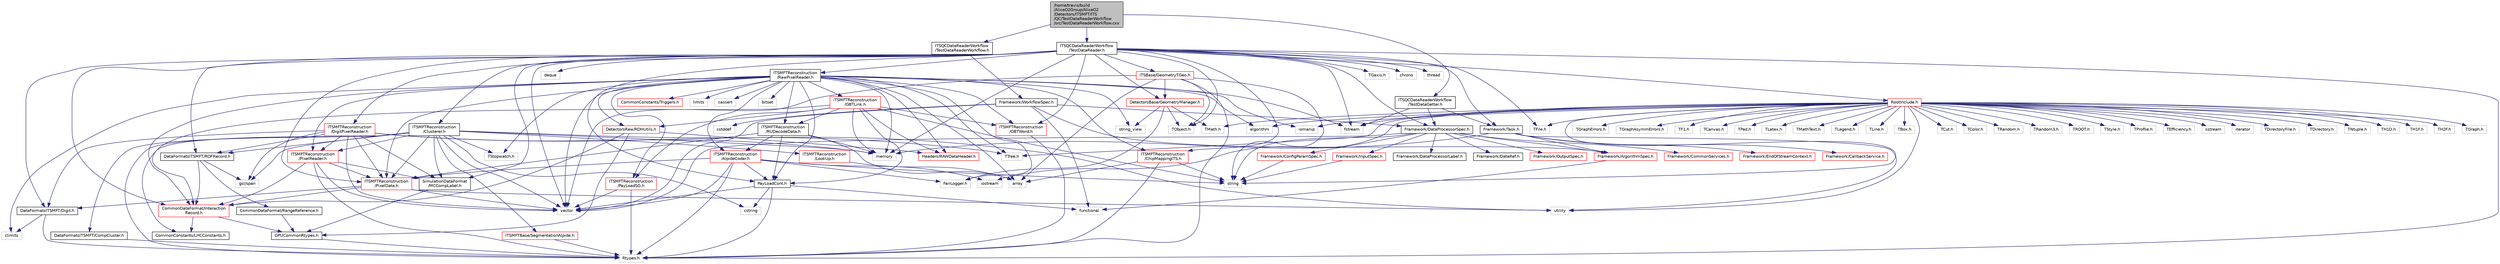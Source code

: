 digraph "/home/travis/build/AliceO2Group/AliceO2/Detectors/ITSMFT/ITS/QC/TestDataReaderWorkflow/src/TestDataReaderWorkflow.cxx"
{
 // INTERACTIVE_SVG=YES
  bgcolor="transparent";
  edge [fontname="Helvetica",fontsize="10",labelfontname="Helvetica",labelfontsize="10"];
  node [fontname="Helvetica",fontsize="10",shape=record];
  Node0 [label="/home/travis/build\l/AliceO2Group/AliceO2\l/Detectors/ITSMFT/ITS\l/QC/TestDataReaderWorkflow\l/src/TestDataReaderWorkflow.cxx",height=0.2,width=0.4,color="black", fillcolor="grey75", style="filled", fontcolor="black"];
  Node0 -> Node1 [color="midnightblue",fontsize="10",style="solid",fontname="Helvetica"];
  Node1 [label="ITSQCDataReaderWorkflow\l/TestDataReaderWorkflow.h",height=0.2,width=0.4,color="black",URL="$d6/da9/TestDataReaderWorkflow_8h.html"];
  Node1 -> Node2 [color="midnightblue",fontsize="10",style="solid",fontname="Helvetica"];
  Node2 [label="Framework/WorkflowSpec.h",height=0.2,width=0.4,color="black",URL="$df/da1/WorkflowSpec_8h.html"];
  Node2 -> Node3 [color="midnightblue",fontsize="10",style="solid",fontname="Helvetica"];
  Node3 [label="Framework/DataProcessorSpec.h",height=0.2,width=0.4,color="black",URL="$d0/df4/DataProcessorSpec_8h.html"];
  Node3 -> Node4 [color="midnightblue",fontsize="10",style="solid",fontname="Helvetica"];
  Node4 [label="Framework/AlgorithmSpec.h",height=0.2,width=0.4,color="red",URL="$d0/d14/AlgorithmSpec_8h.html"];
  Node4 -> Node84 [color="midnightblue",fontsize="10",style="solid",fontname="Helvetica"];
  Node84 [label="functional",height=0.2,width=0.4,color="grey75"];
  Node3 -> Node115 [color="midnightblue",fontsize="10",style="solid",fontname="Helvetica"];
  Node115 [label="Framework/ConfigParamSpec.h",height=0.2,width=0.4,color="red",URL="$d0/d1c/ConfigParamSpec_8h.html"];
  Node115 -> Node52 [color="midnightblue",fontsize="10",style="solid",fontname="Helvetica"];
  Node52 [label="string",height=0.2,width=0.4,color="grey75"];
  Node3 -> Node119 [color="midnightblue",fontsize="10",style="solid",fontname="Helvetica"];
  Node119 [label="Framework/DataProcessorLabel.h",height=0.2,width=0.4,color="black",URL="$d1/df2/DataProcessorLabel_8h.html"];
  Node3 -> Node7 [color="midnightblue",fontsize="10",style="solid",fontname="Helvetica"];
  Node7 [label="Framework/DataRef.h",height=0.2,width=0.4,color="black",URL="$d5/dfb/DataRef_8h.html"];
  Node3 -> Node58 [color="midnightblue",fontsize="10",style="solid",fontname="Helvetica"];
  Node58 [label="Framework/InputSpec.h",height=0.2,width=0.4,color="red",URL="$d5/d3f/InputSpec_8h.html"];
  Node58 -> Node52 [color="midnightblue",fontsize="10",style="solid",fontname="Helvetica"];
  Node3 -> Node45 [color="midnightblue",fontsize="10",style="solid",fontname="Helvetica"];
  Node45 [label="Framework/OutputSpec.h",height=0.2,width=0.4,color="red",URL="$db/d2d/OutputSpec_8h.html"];
  Node3 -> Node120 [color="midnightblue",fontsize="10",style="solid",fontname="Helvetica"];
  Node120 [label="Framework/CommonServices.h",height=0.2,width=0.4,color="red",URL="$d8/d02/CommonServices_8h.html"];
  Node3 -> Node52 [color="midnightblue",fontsize="10",style="solid",fontname="Helvetica"];
  Node3 -> Node25 [color="midnightblue",fontsize="10",style="solid",fontname="Helvetica"];
  Node25 [label="vector",height=0.2,width=0.4,color="grey75"];
  Node2 -> Node4 [color="midnightblue",fontsize="10",style="solid",fontname="Helvetica"];
  Node2 -> Node25 [color="midnightblue",fontsize="10",style="solid",fontname="Helvetica"];
  Node2 -> Node84 [color="midnightblue",fontsize="10",style="solid",fontname="Helvetica"];
  Node2 -> Node85 [color="midnightblue",fontsize="10",style="solid",fontname="Helvetica"];
  Node85 [label="cstddef",height=0.2,width=0.4,color="grey75"];
  Node0 -> Node122 [color="midnightblue",fontsize="10",style="solid",fontname="Helvetica"];
  Node122 [label="ITSQCDataReaderWorkflow\l/TestDataReader.h",height=0.2,width=0.4,color="black",URL="$dd/d69/TestDataReader_8h.html"];
  Node122 -> Node25 [color="midnightblue",fontsize="10",style="solid",fontname="Helvetica"];
  Node122 -> Node123 [color="midnightblue",fontsize="10",style="solid",fontname="Helvetica"];
  Node123 [label="deque",height=0.2,width=0.4,color="grey75"];
  Node122 -> Node18 [color="midnightblue",fontsize="10",style="solid",fontname="Helvetica"];
  Node18 [label="memory",height=0.2,width=0.4,color="grey75"];
  Node122 -> Node124 [color="midnightblue",fontsize="10",style="solid",fontname="Helvetica"];
  Node124 [label="Rtypes.h",height=0.2,width=0.4,color="grey75"];
  Node122 -> Node125 [color="midnightblue",fontsize="10",style="solid",fontname="Helvetica"];
  Node125 [label="TObject.h",height=0.2,width=0.4,color="grey75"];
  Node122 -> Node126 [color="midnightblue",fontsize="10",style="solid",fontname="Helvetica"];
  Node126 [label="TGaxis.h",height=0.2,width=0.4,color="grey75"];
  Node122 -> Node127 [color="midnightblue",fontsize="10",style="solid",fontname="Helvetica"];
  Node127 [label="TFile.h",height=0.2,width=0.4,color="grey75"];
  Node122 -> Node3 [color="midnightblue",fontsize="10",style="solid",fontname="Helvetica"];
  Node122 -> Node128 [color="midnightblue",fontsize="10",style="solid",fontname="Helvetica"];
  Node128 [label="Framework/Task.h",height=0.2,width=0.4,color="black",URL="$df/d4f/Task_8h.html"];
  Node128 -> Node4 [color="midnightblue",fontsize="10",style="solid",fontname="Helvetica"];
  Node128 -> Node129 [color="midnightblue",fontsize="10",style="solid",fontname="Helvetica"];
  Node129 [label="Framework/CallbackService.h",height=0.2,width=0.4,color="red",URL="$d9/d7f/CallbackService_8h.html"];
  Node128 -> Node132 [color="midnightblue",fontsize="10",style="solid",fontname="Helvetica"];
  Node132 [label="Framework/EndOfStreamContext.h",height=0.2,width=0.4,color="red",URL="$d0/d77/EndOfStreamContext_8h.html"];
  Node128 -> Node31 [color="midnightblue",fontsize="10",style="solid",fontname="Helvetica"];
  Node31 [label="utility",height=0.2,width=0.4,color="grey75"];
  Node128 -> Node18 [color="midnightblue",fontsize="10",style="solid",fontname="Helvetica"];
  Node122 -> Node133 [color="midnightblue",fontsize="10",style="solid",fontname="Helvetica"];
  Node133 [label="ITSMFTReconstruction\l/RawPixelReader.h",height=0.2,width=0.4,color="black",URL="$dd/db8/RawPixelReader_8h.html",tooltip="Definition of the Alpide pixel reader for raw data processing. "];
  Node133 -> Node134 [color="midnightblue",fontsize="10",style="solid",fontname="Helvetica"];
  Node134 [label="Headers/RAWDataHeader.h",height=0.2,width=0.4,color="red",URL="$d4/d78/DataFormats_2Headers_2include_2Headers_2RAWDataHeader_8h.html"];
  Node133 -> Node135 [color="midnightblue",fontsize="10",style="solid",fontname="Helvetica"];
  Node135 [label="CommonDataFormat/Interaction\lRecord.h",height=0.2,width=0.4,color="red",URL="$d9/d80/InteractionRecord_8h.html"];
  Node135 -> Node136 [color="midnightblue",fontsize="10",style="solid",fontname="Helvetica"];
  Node136 [label="GPUCommonRtypes.h",height=0.2,width=0.4,color="black",URL="$d2/d45/GPUCommonRtypes_8h.html"];
  Node136 -> Node124 [color="midnightblue",fontsize="10",style="solid",fontname="Helvetica"];
  Node135 -> Node138 [color="midnightblue",fontsize="10",style="solid",fontname="Helvetica"];
  Node138 [label="CommonConstants/LHCConstants.h",height=0.2,width=0.4,color="black",URL="$d4/dc6/LHCConstants_8h.html",tooltip="Header to collect LHC related constants. "];
  Node133 -> Node139 [color="midnightblue",fontsize="10",style="solid",fontname="Helvetica"];
  Node139 [label="ITSMFTReconstruction\l/PixelReader.h",height=0.2,width=0.4,color="red",URL="$df/d2e/PixelReader_8h.html",tooltip="Abstract class for Alpide data reader class. "];
  Node139 -> Node124 [color="midnightblue",fontsize="10",style="solid",fontname="Helvetica"];
  Node139 -> Node140 [color="midnightblue",fontsize="10",style="solid",fontname="Helvetica"];
  Node140 [label="ITSMFTReconstruction\l/PixelData.h",height=0.2,width=0.4,color="red",URL="$da/d8d/PixelData_8h.html",tooltip="Transient data classes for single pixel and set of pixels from current chip. "];
  Node140 -> Node141 [color="midnightblue",fontsize="10",style="solid",fontname="Helvetica"];
  Node141 [label="DataFormatsITSMFT/Digit.h",height=0.2,width=0.4,color="black",URL="$d3/d1e/DataFormats_2Detectors_2ITSMFT_2common_2include_2DataFormatsITSMFT_2Digit_8h.html"];
  Node141 -> Node124 [color="midnightblue",fontsize="10",style="solid",fontname="Helvetica"];
  Node141 -> Node53 [color="midnightblue",fontsize="10",style="solid",fontname="Helvetica"];
  Node53 [label="climits",height=0.2,width=0.4,color="grey75"];
  Node140 -> Node135 [color="midnightblue",fontsize="10",style="solid",fontname="Helvetica"];
  Node140 -> Node25 [color="midnightblue",fontsize="10",style="solid",fontname="Helvetica"];
  Node140 -> Node31 [color="midnightblue",fontsize="10",style="solid",fontname="Helvetica"];
  Node139 -> Node142 [color="midnightblue",fontsize="10",style="solid",fontname="Helvetica"];
  Node142 [label="SimulationDataFormat\l/MCCompLabel.h",height=0.2,width=0.4,color="black",URL="$d7/dcd/MCCompLabel_8h.html"];
  Node142 -> Node136 [color="midnightblue",fontsize="10",style="solid",fontname="Helvetica"];
  Node139 -> Node135 [color="midnightblue",fontsize="10",style="solid",fontname="Helvetica"];
  Node139 -> Node25 [color="midnightblue",fontsize="10",style="solid",fontname="Helvetica"];
  Node133 -> Node140 [color="midnightblue",fontsize="10",style="solid",fontname="Helvetica"];
  Node133 -> Node144 [color="midnightblue",fontsize="10",style="solid",fontname="Helvetica"];
  Node144 [label="ITSMFTReconstruction\l/ChipMappingITS.h",height=0.2,width=0.4,color="red",URL="$d3/d57/ChipMappingITS_8h.html"];
  Node144 -> Node124 [color="midnightblue",fontsize="10",style="solid",fontname="Helvetica"];
  Node144 -> Node32 [color="midnightblue",fontsize="10",style="solid",fontname="Helvetica"];
  Node32 [label="array",height=0.2,width=0.4,color="grey75"];
  Node144 -> Node52 [color="midnightblue",fontsize="10",style="solid",fontname="Helvetica"];
  Node133 -> Node154 [color="midnightblue",fontsize="10",style="solid",fontname="Helvetica"];
  Node154 [label="ITSMFTReconstruction\l/AlpideCoder.h",height=0.2,width=0.4,color="red",URL="$d8/da2/AlpideCoder_8h.html",tooltip="class for the ALPIDE data decoding/encoding "];
  Node154 -> Node124 [color="midnightblue",fontsize="10",style="solid",fontname="Helvetica"];
  Node154 -> Node25 [color="midnightblue",fontsize="10",style="solid",fontname="Helvetica"];
  Node154 -> Node52 [color="midnightblue",fontsize="10",style="solid",fontname="Helvetica"];
  Node154 -> Node155 [color="midnightblue",fontsize="10",style="solid",fontname="Helvetica"];
  Node155 [label="FairLogger.h",height=0.2,width=0.4,color="grey75"];
  Node154 -> Node156 [color="midnightblue",fontsize="10",style="solid",fontname="Helvetica"];
  Node156 [label="iostream",height=0.2,width=0.4,color="grey75"];
  Node154 -> Node157 [color="midnightblue",fontsize="10",style="solid",fontname="Helvetica"];
  Node157 [label="PayLoadCont.h",height=0.2,width=0.4,color="black",URL="$d0/d35/PayLoadCont_8h.html",tooltip="Declaration of class for continuos buffer of ALPIDE data. "];
  Node157 -> Node49 [color="midnightblue",fontsize="10",style="solid",fontname="Helvetica"];
  Node49 [label="cstring",height=0.2,width=0.4,color="grey75"];
  Node157 -> Node25 [color="midnightblue",fontsize="10",style="solid",fontname="Helvetica"];
  Node157 -> Node84 [color="midnightblue",fontsize="10",style="solid",fontname="Helvetica"];
  Node157 -> Node124 [color="midnightblue",fontsize="10",style="solid",fontname="Helvetica"];
  Node154 -> Node140 [color="midnightblue",fontsize="10",style="solid",fontname="Helvetica"];
  Node133 -> Node158 [color="midnightblue",fontsize="10",style="solid",fontname="Helvetica"];
  Node158 [label="ITSMFTReconstruction\l/GBTWord.h",height=0.2,width=0.4,color="red",URL="$dd/d86/GBTWord_8h.html"];
  Node158 -> Node124 [color="midnightblue",fontsize="10",style="solid",fontname="Helvetica"];
  Node133 -> Node159 [color="midnightblue",fontsize="10",style="solid",fontname="Helvetica"];
  Node159 [label="CommonConstants/Triggers.h",height=0.2,width=0.4,color="red",URL="$de/da4/Triggers_8h.html",tooltip="Definition of the 32 Central Trigger System (CTS) Trigger Types defined in https://twiki.cern.ch/twiki/pub/ALICE/NoteForFEDevelopers/CTS_CRU_FE_interface.pdf. "];
  Node133 -> Node157 [color="midnightblue",fontsize="10",style="solid",fontname="Helvetica"];
  Node133 -> Node160 [color="midnightblue",fontsize="10",style="solid",fontname="Helvetica"];
  Node160 [label="ITSMFTReconstruction\l/PayLoadSG.h",height=0.2,width=0.4,color="red",URL="$d4/d20/PayLoadSG_8h.html",tooltip="Declaration of class for scatter-gather buffer. "];
  Node160 -> Node25 [color="midnightblue",fontsize="10",style="solid",fontname="Helvetica"];
  Node160 -> Node124 [color="midnightblue",fontsize="10",style="solid",fontname="Helvetica"];
  Node133 -> Node161 [color="midnightblue",fontsize="10",style="solid",fontname="Helvetica"];
  Node161 [label="ITSMFTReconstruction\l/GBTLink.h",height=0.2,width=0.4,color="red",URL="$d0/dd1/GBTLink_8h.html",tooltip="Declarations of helper classes for the ITS/MFT raw data decoding. "];
  Node161 -> Node52 [color="midnightblue",fontsize="10",style="solid",fontname="Helvetica"];
  Node161 -> Node18 [color="midnightblue",fontsize="10",style="solid",fontname="Helvetica"];
  Node161 -> Node157 [color="midnightblue",fontsize="10",style="solid",fontname="Helvetica"];
  Node161 -> Node160 [color="midnightblue",fontsize="10",style="solid",fontname="Helvetica"];
  Node161 -> Node158 [color="midnightblue",fontsize="10",style="solid",fontname="Helvetica"];
  Node161 -> Node162 [color="midnightblue",fontsize="10",style="solid",fontname="Helvetica"];
  Node162 [label="ITSMFTReconstruction\l/RUDecodeData.h",height=0.2,width=0.4,color="black",URL="$db/d0e/RUDecodeData_8h.html",tooltip="Declaration of the Readout Unite decoder class. "];
  Node162 -> Node32 [color="midnightblue",fontsize="10",style="solid",fontname="Helvetica"];
  Node162 -> Node18 [color="midnightblue",fontsize="10",style="solid",fontname="Helvetica"];
  Node162 -> Node140 [color="midnightblue",fontsize="10",style="solid",fontname="Helvetica"];
  Node162 -> Node157 [color="midnightblue",fontsize="10",style="solid",fontname="Helvetica"];
  Node162 -> Node154 [color="midnightblue",fontsize="10",style="solid",fontname="Helvetica"];
  Node161 -> Node134 [color="midnightblue",fontsize="10",style="solid",fontname="Helvetica"];
  Node161 -> Node163 [color="midnightblue",fontsize="10",style="solid",fontname="Helvetica"];
  Node163 [label="DetectorsRaw/RDHUtils.h",height=0.2,width=0.4,color="red",URL="$d6/dec/Raw_2include_2DetectorsRaw_2RDHUtils_8h.html"];
  Node163 -> Node136 [color="midnightblue",fontsize="10",style="solid",fontname="Helvetica"];
  Node163 -> Node134 [color="midnightblue",fontsize="10",style="solid",fontname="Helvetica"];
  Node163 -> Node135 [color="midnightblue",fontsize="10",style="solid",fontname="Helvetica"];
  Node161 -> Node135 [color="midnightblue",fontsize="10",style="solid",fontname="Helvetica"];
  Node133 -> Node162 [color="midnightblue",fontsize="10",style="solid",fontname="Helvetica"];
  Node133 -> Node163 [color="midnightblue",fontsize="10",style="solid",fontname="Helvetica"];
  Node133 -> Node166 [color="midnightblue",fontsize="10",style="solid",fontname="Helvetica"];
  Node166 [label="TTree.h",height=0.2,width=0.4,color="grey75"];
  Node133 -> Node167 [color="midnightblue",fontsize="10",style="solid",fontname="Helvetica"];
  Node167 [label="TStopwatch.h",height=0.2,width=0.4,color="grey75"];
  Node133 -> Node155 [color="midnightblue",fontsize="10",style="solid",fontname="Helvetica"];
  Node133 -> Node25 [color="midnightblue",fontsize="10",style="solid",fontname="Helvetica"];
  Node133 -> Node168 [color="midnightblue",fontsize="10",style="solid",fontname="Helvetica"];
  Node168 [label="limits",height=0.2,width=0.4,color="grey75"];
  Node133 -> Node53 [color="midnightblue",fontsize="10",style="solid",fontname="Helvetica"];
  Node133 -> Node18 [color="midnightblue",fontsize="10",style="solid",fontname="Helvetica"];
  Node133 -> Node50 [color="midnightblue",fontsize="10",style="solid",fontname="Helvetica"];
  Node50 [label="algorithm",height=0.2,width=0.4,color="grey75"];
  Node133 -> Node48 [color="midnightblue",fontsize="10",style="solid",fontname="Helvetica"];
  Node48 [label="cassert",height=0.2,width=0.4,color="grey75"];
  Node133 -> Node169 [color="midnightblue",fontsize="10",style="solid",fontname="Helvetica"];
  Node169 [label="fstream",height=0.2,width=0.4,color="grey75"];
  Node133 -> Node93 [color="midnightblue",fontsize="10",style="solid",fontname="Helvetica"];
  Node93 [label="string_view",height=0.2,width=0.4,color="grey75"];
  Node133 -> Node32 [color="midnightblue",fontsize="10",style="solid",fontname="Helvetica"];
  Node133 -> Node147 [color="midnightblue",fontsize="10",style="solid",fontname="Helvetica"];
  Node147 [label="bitset",height=0.2,width=0.4,color="grey75"];
  Node133 -> Node170 [color="midnightblue",fontsize="10",style="solid",fontname="Helvetica"];
  Node170 [label="iomanip",height=0.2,width=0.4,color="grey75"];
  Node122 -> Node171 [color="midnightblue",fontsize="10",style="solid",fontname="Helvetica"];
  Node171 [label="DataFormatsITSMFT/ROFRecord.h",height=0.2,width=0.4,color="black",URL="$d0/dc6/ITSMFT_2common_2include_2DataFormatsITSMFT_2ROFRecord_8h.html"];
  Node171 -> Node172 [color="midnightblue",fontsize="10",style="solid",fontname="Helvetica"];
  Node172 [label="CommonDataFormat/RangeReference.h",height=0.2,width=0.4,color="black",URL="$de/d64/RangeReference_8h.html",tooltip="Class to refer to the 1st entry and N elements of some group in the continuous container. "];
  Node172 -> Node136 [color="midnightblue",fontsize="10",style="solid",fontname="Helvetica"];
  Node171 -> Node135 [color="midnightblue",fontsize="10",style="solid",fontname="Helvetica"];
  Node171 -> Node17 [color="midnightblue",fontsize="10",style="solid",fontname="Helvetica"];
  Node17 [label="gsl/span",height=0.2,width=0.4,color="grey75"];
  Node122 -> Node142 [color="midnightblue",fontsize="10",style="solid",fontname="Helvetica"];
  Node122 -> Node169 [color="midnightblue",fontsize="10",style="solid",fontname="Helvetica"];
  Node122 -> Node173 [color="midnightblue",fontsize="10",style="solid",fontname="Helvetica"];
  Node173 [label="ITSMFTReconstruction\l/Clusterer.h",height=0.2,width=0.4,color="black",URL="$d6/d04/ITSMFT_2common_2reconstruction_2include_2ITSMFTReconstruction_2Clusterer_8h.html"];
  Node173 -> Node31 [color="midnightblue",fontsize="10",style="solid",fontname="Helvetica"];
  Node173 -> Node25 [color="midnightblue",fontsize="10",style="solid",fontname="Helvetica"];
  Node173 -> Node49 [color="midnightblue",fontsize="10",style="solid",fontname="Helvetica"];
  Node173 -> Node18 [color="midnightblue",fontsize="10",style="solid",fontname="Helvetica"];
  Node173 -> Node17 [color="midnightblue",fontsize="10",style="solid",fontname="Helvetica"];
  Node173 -> Node174 [color="midnightblue",fontsize="10",style="solid",fontname="Helvetica"];
  Node174 [label="ITSMFTBase/SegmentationAlpide.h",height=0.2,width=0.4,color="red",URL="$d3/dba/SegmentationAlpide_8h.html",tooltip="Definition of the SegmentationAlpide class. "];
  Node174 -> Node124 [color="midnightblue",fontsize="10",style="solid",fontname="Helvetica"];
  Node173 -> Node185 [color="midnightblue",fontsize="10",style="solid",fontname="Helvetica"];
  Node185 [label="DataFormatsITSMFT/CompCluster.h",height=0.2,width=0.4,color="black",URL="$df/de4/CompCluster_8h.html",tooltip="Definition of the ITSMFT compact cluster. "];
  Node185 -> Node124 [color="midnightblue",fontsize="10",style="solid",fontname="Helvetica"];
  Node173 -> Node171 [color="midnightblue",fontsize="10",style="solid",fontname="Helvetica"];
  Node173 -> Node139 [color="midnightblue",fontsize="10",style="solid",fontname="Helvetica"];
  Node173 -> Node140 [color="midnightblue",fontsize="10",style="solid",fontname="Helvetica"];
  Node173 -> Node186 [color="midnightblue",fontsize="10",style="solid",fontname="Helvetica"];
  Node186 [label="ITSMFTReconstruction\l/LookUp.h",height=0.2,width=0.4,color="red",URL="$df/ddf/LookUp_8h.html",tooltip="Definition of the LookUp class. "];
  Node186 -> Node32 [color="midnightblue",fontsize="10",style="solid",fontname="Helvetica"];
  Node173 -> Node142 [color="midnightblue",fontsize="10",style="solid",fontname="Helvetica"];
  Node173 -> Node138 [color="midnightblue",fontsize="10",style="solid",fontname="Helvetica"];
  Node173 -> Node124 [color="midnightblue",fontsize="10",style="solid",fontname="Helvetica"];
  Node173 -> Node167 [color="midnightblue",fontsize="10",style="solid",fontname="Helvetica"];
  Node122 -> Node192 [color="midnightblue",fontsize="10",style="solid",fontname="Helvetica"];
  Node192 [label="RootInclude.h",height=0.2,width=0.4,color="red",URL="$d5/d97/RootInclude_8h.html"];
  Node192 -> Node52 [color="midnightblue",fontsize="10",style="solid",fontname="Helvetica"];
  Node192 -> Node80 [color="midnightblue",fontsize="10",style="solid",fontname="Helvetica"];
  Node80 [label="sstream",height=0.2,width=0.4,color="grey75"];
  Node192 -> Node50 [color="midnightblue",fontsize="10",style="solid",fontname="Helvetica"];
  Node192 -> Node88 [color="midnightblue",fontsize="10",style="solid",fontname="Helvetica"];
  Node88 [label="iterator",height=0.2,width=0.4,color="grey75"];
  Node192 -> Node156 [color="midnightblue",fontsize="10",style="solid",fontname="Helvetica"];
  Node192 -> Node169 [color="midnightblue",fontsize="10",style="solid",fontname="Helvetica"];
  Node192 -> Node170 [color="midnightblue",fontsize="10",style="solid",fontname="Helvetica"];
  Node192 -> Node31 [color="midnightblue",fontsize="10",style="solid",fontname="Helvetica"];
  Node192 -> Node127 [color="midnightblue",fontsize="10",style="solid",fontname="Helvetica"];
  Node192 -> Node193 [color="midnightblue",fontsize="10",style="solid",fontname="Helvetica"];
  Node193 [label="TDirectoryFile.h",height=0.2,width=0.4,color="grey75"];
  Node192 -> Node194 [color="midnightblue",fontsize="10",style="solid",fontname="Helvetica"];
  Node194 [label="TDirectory.h",height=0.2,width=0.4,color="grey75"];
  Node192 -> Node166 [color="midnightblue",fontsize="10",style="solid",fontname="Helvetica"];
  Node192 -> Node195 [color="midnightblue",fontsize="10",style="solid",fontname="Helvetica"];
  Node195 [label="TNtuple.h",height=0.2,width=0.4,color="grey75"];
  Node192 -> Node196 [color="midnightblue",fontsize="10",style="solid",fontname="Helvetica"];
  Node196 [label="TH1D.h",height=0.2,width=0.4,color="grey75"];
  Node192 -> Node191 [color="midnightblue",fontsize="10",style="solid",fontname="Helvetica"];
  Node191 [label="TH1F.h",height=0.2,width=0.4,color="grey75"];
  Node192 -> Node197 [color="midnightblue",fontsize="10",style="solid",fontname="Helvetica"];
  Node197 [label="TH2F.h",height=0.2,width=0.4,color="grey75"];
  Node192 -> Node198 [color="midnightblue",fontsize="10",style="solid",fontname="Helvetica"];
  Node198 [label="TGraph.h",height=0.2,width=0.4,color="grey75"];
  Node192 -> Node199 [color="midnightblue",fontsize="10",style="solid",fontname="Helvetica"];
  Node199 [label="TGraphErrors.h",height=0.2,width=0.4,color="grey75"];
  Node192 -> Node200 [color="midnightblue",fontsize="10",style="solid",fontname="Helvetica"];
  Node200 [label="TGraphAsymmErrors.h",height=0.2,width=0.4,color="grey75"];
  Node192 -> Node201 [color="midnightblue",fontsize="10",style="solid",fontname="Helvetica"];
  Node201 [label="TF1.h",height=0.2,width=0.4,color="grey75"];
  Node192 -> Node202 [color="midnightblue",fontsize="10",style="solid",fontname="Helvetica"];
  Node202 [label="TCanvas.h",height=0.2,width=0.4,color="grey75"];
  Node192 -> Node203 [color="midnightblue",fontsize="10",style="solid",fontname="Helvetica"];
  Node203 [label="TPad.h",height=0.2,width=0.4,color="grey75"];
  Node192 -> Node204 [color="midnightblue",fontsize="10",style="solid",fontname="Helvetica"];
  Node204 [label="TLatex.h",height=0.2,width=0.4,color="grey75"];
  Node192 -> Node205 [color="midnightblue",fontsize="10",style="solid",fontname="Helvetica"];
  Node205 [label="TMathText.h",height=0.2,width=0.4,color="grey75"];
  Node192 -> Node206 [color="midnightblue",fontsize="10",style="solid",fontname="Helvetica"];
  Node206 [label="TLegend.h",height=0.2,width=0.4,color="grey75"];
  Node192 -> Node207 [color="midnightblue",fontsize="10",style="solid",fontname="Helvetica"];
  Node207 [label="TLine.h",height=0.2,width=0.4,color="grey75"];
  Node192 -> Node208 [color="midnightblue",fontsize="10",style="solid",fontname="Helvetica"];
  Node208 [label="TBox.h",height=0.2,width=0.4,color="grey75"];
  Node192 -> Node209 [color="midnightblue",fontsize="10",style="solid",fontname="Helvetica"];
  Node209 [label="TCut.h",height=0.2,width=0.4,color="grey75"];
  Node192 -> Node210 [color="midnightblue",fontsize="10",style="solid",fontname="Helvetica"];
  Node210 [label="TColor.h",height=0.2,width=0.4,color="grey75"];
  Node192 -> Node211 [color="midnightblue",fontsize="10",style="solid",fontname="Helvetica"];
  Node211 [label="TMath.h",height=0.2,width=0.4,color="grey75"];
  Node192 -> Node212 [color="midnightblue",fontsize="10",style="solid",fontname="Helvetica"];
  Node212 [label="TRandom.h",height=0.2,width=0.4,color="grey75"];
  Node192 -> Node213 [color="midnightblue",fontsize="10",style="solid",fontname="Helvetica"];
  Node213 [label="TRandom3.h",height=0.2,width=0.4,color="grey75"];
  Node192 -> Node214 [color="midnightblue",fontsize="10",style="solid",fontname="Helvetica"];
  Node214 [label="TROOT.h",height=0.2,width=0.4,color="grey75"];
  Node192 -> Node215 [color="midnightblue",fontsize="10",style="solid",fontname="Helvetica"];
  Node215 [label="TStyle.h",height=0.2,width=0.4,color="grey75"];
  Node192 -> Node216 [color="midnightblue",fontsize="10",style="solid",fontname="Helvetica"];
  Node216 [label="TProfile.h",height=0.2,width=0.4,color="grey75"];
  Node192 -> Node217 [color="midnightblue",fontsize="10",style="solid",fontname="Helvetica"];
  Node217 [label="TEfficiency.h",height=0.2,width=0.4,color="grey75"];
  Node122 -> Node219 [color="midnightblue",fontsize="10",style="solid",fontname="Helvetica"];
  Node219 [label="ITSBase/GeometryTGeo.h",height=0.2,width=0.4,color="red",URL="$d9/dfb/ITSMFT_2ITS_2base_2include_2ITSBase_2GeometryTGeo_8h.html"];
  Node219 -> Node125 [color="midnightblue",fontsize="10",style="solid",fontname="Helvetica"];
  Node219 -> Node32 [color="midnightblue",fontsize="10",style="solid",fontname="Helvetica"];
  Node219 -> Node52 [color="midnightblue",fontsize="10",style="solid",fontname="Helvetica"];
  Node219 -> Node25 [color="midnightblue",fontsize="10",style="solid",fontname="Helvetica"];
  Node219 -> Node220 [color="midnightblue",fontsize="10",style="solid",fontname="Helvetica"];
  Node220 [label="DetectorsBase/GeometryManager.h",height=0.2,width=0.4,color="red",URL="$db/dcc/Detectors_2Base_2include_2DetectorsBase_2GeometryManager_8h.html"];
  Node220 -> Node211 [color="midnightblue",fontsize="10",style="solid",fontname="Helvetica"];
  Node220 -> Node125 [color="midnightblue",fontsize="10",style="solid",fontname="Helvetica"];
  Node220 -> Node93 [color="midnightblue",fontsize="10",style="solid",fontname="Helvetica"];
  Node220 -> Node155 [color="midnightblue",fontsize="10",style="solid",fontname="Helvetica"];
  Node219 -> Node124 [color="midnightblue",fontsize="10",style="solid",fontname="Helvetica"];
  Node122 -> Node220 [color="midnightblue",fontsize="10",style="solid",fontname="Helvetica"];
  Node122 -> Node229 [color="midnightblue",fontsize="10",style="solid",fontname="Helvetica"];
  Node229 [label="ITSMFTReconstruction\l/DigitPixelReader.h",height=0.2,width=0.4,color="red",URL="$d4/d75/DigitPixelReader_8h.html",tooltip="Definition of the Alpide pixel reader for MC digits processing. "];
  Node229 -> Node139 [color="midnightblue",fontsize="10",style="solid",fontname="Helvetica"];
  Node229 -> Node140 [color="midnightblue",fontsize="10",style="solid",fontname="Helvetica"];
  Node229 -> Node171 [color="midnightblue",fontsize="10",style="solid",fontname="Helvetica"];
  Node229 -> Node141 [color="midnightblue",fontsize="10",style="solid",fontname="Helvetica"];
  Node229 -> Node142 [color="midnightblue",fontsize="10",style="solid",fontname="Helvetica"];
  Node229 -> Node166 [color="midnightblue",fontsize="10",style="solid",fontname="Helvetica"];
  Node229 -> Node25 [color="midnightblue",fontsize="10",style="solid",fontname="Helvetica"];
  Node229 -> Node18 [color="midnightblue",fontsize="10",style="solid",fontname="Helvetica"];
  Node229 -> Node17 [color="midnightblue",fontsize="10",style="solid",fontname="Helvetica"];
  Node122 -> Node141 [color="midnightblue",fontsize="10",style="solid",fontname="Helvetica"];
  Node122 -> Node144 [color="midnightblue",fontsize="10",style="solid",fontname="Helvetica"];
  Node122 -> Node158 [color="midnightblue",fontsize="10",style="solid",fontname="Helvetica"];
  Node122 -> Node157 [color="midnightblue",fontsize="10",style="solid",fontname="Helvetica"];
  Node122 -> Node140 [color="midnightblue",fontsize="10",style="solid",fontname="Helvetica"];
  Node122 -> Node135 [color="midnightblue",fontsize="10",style="solid",fontname="Helvetica"];
  Node122 -> Node62 [color="midnightblue",fontsize="10",style="solid",fontname="Helvetica"];
  Node62 [label="chrono",height=0.2,width=0.4,color="grey75"];
  Node122 -> Node230 [color="midnightblue",fontsize="10",style="solid",fontname="Helvetica"];
  Node230 [label="thread",height=0.2,width=0.4,color="grey75"];
  Node0 -> Node231 [color="midnightblue",fontsize="10",style="solid",fontname="Helvetica"];
  Node231 [label="ITSQCDataReaderWorkflow\l/TestDataGetter.h",height=0.2,width=0.4,color="black",URL="$d6/d92/TestDataGetter_8h.html"];
  Node231 -> Node169 [color="midnightblue",fontsize="10",style="solid",fontname="Helvetica"];
  Node231 -> Node3 [color="midnightblue",fontsize="10",style="solid",fontname="Helvetica"];
  Node231 -> Node128 [color="midnightblue",fontsize="10",style="solid",fontname="Helvetica"];
}
